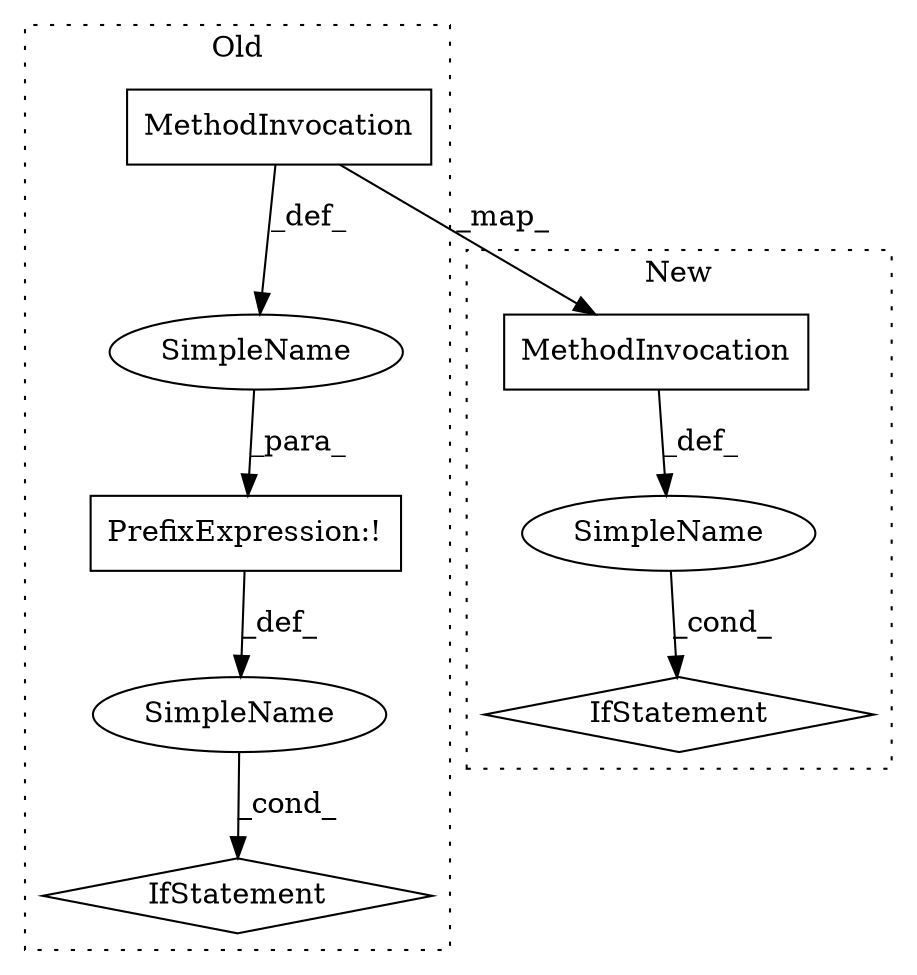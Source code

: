 digraph G {
subgraph cluster0 {
2 [label="IfStatement" a="25" s="487,540" l="4,2" shape="diamond"];
4 [label="MethodInvocation" a="32" s="523,539" l="7,1" shape="box"];
5 [label="SimpleName" a="42" s="" l="" shape="ellipse"];
7 [label="SimpleName" a="42" s="" l="" shape="ellipse"];
8 [label="PrefixExpression:!" a="38" s="514" l="1" shape="box"];
label = "Old";
style="dotted";
}
subgraph cluster1 {
1 [label="IfStatement" a="25" s="443,495" l="4,2" shape="diamond"];
3 [label="MethodInvocation" a="32" s="478,494" l="7,1" shape="box"];
6 [label="SimpleName" a="42" s="" l="" shape="ellipse"];
label = "New";
style="dotted";
}
3 -> 6 [label="_def_"];
4 -> 7 [label="_def_"];
4 -> 3 [label="_map_"];
5 -> 2 [label="_cond_"];
6 -> 1 [label="_cond_"];
7 -> 8 [label="_para_"];
8 -> 5 [label="_def_"];
}